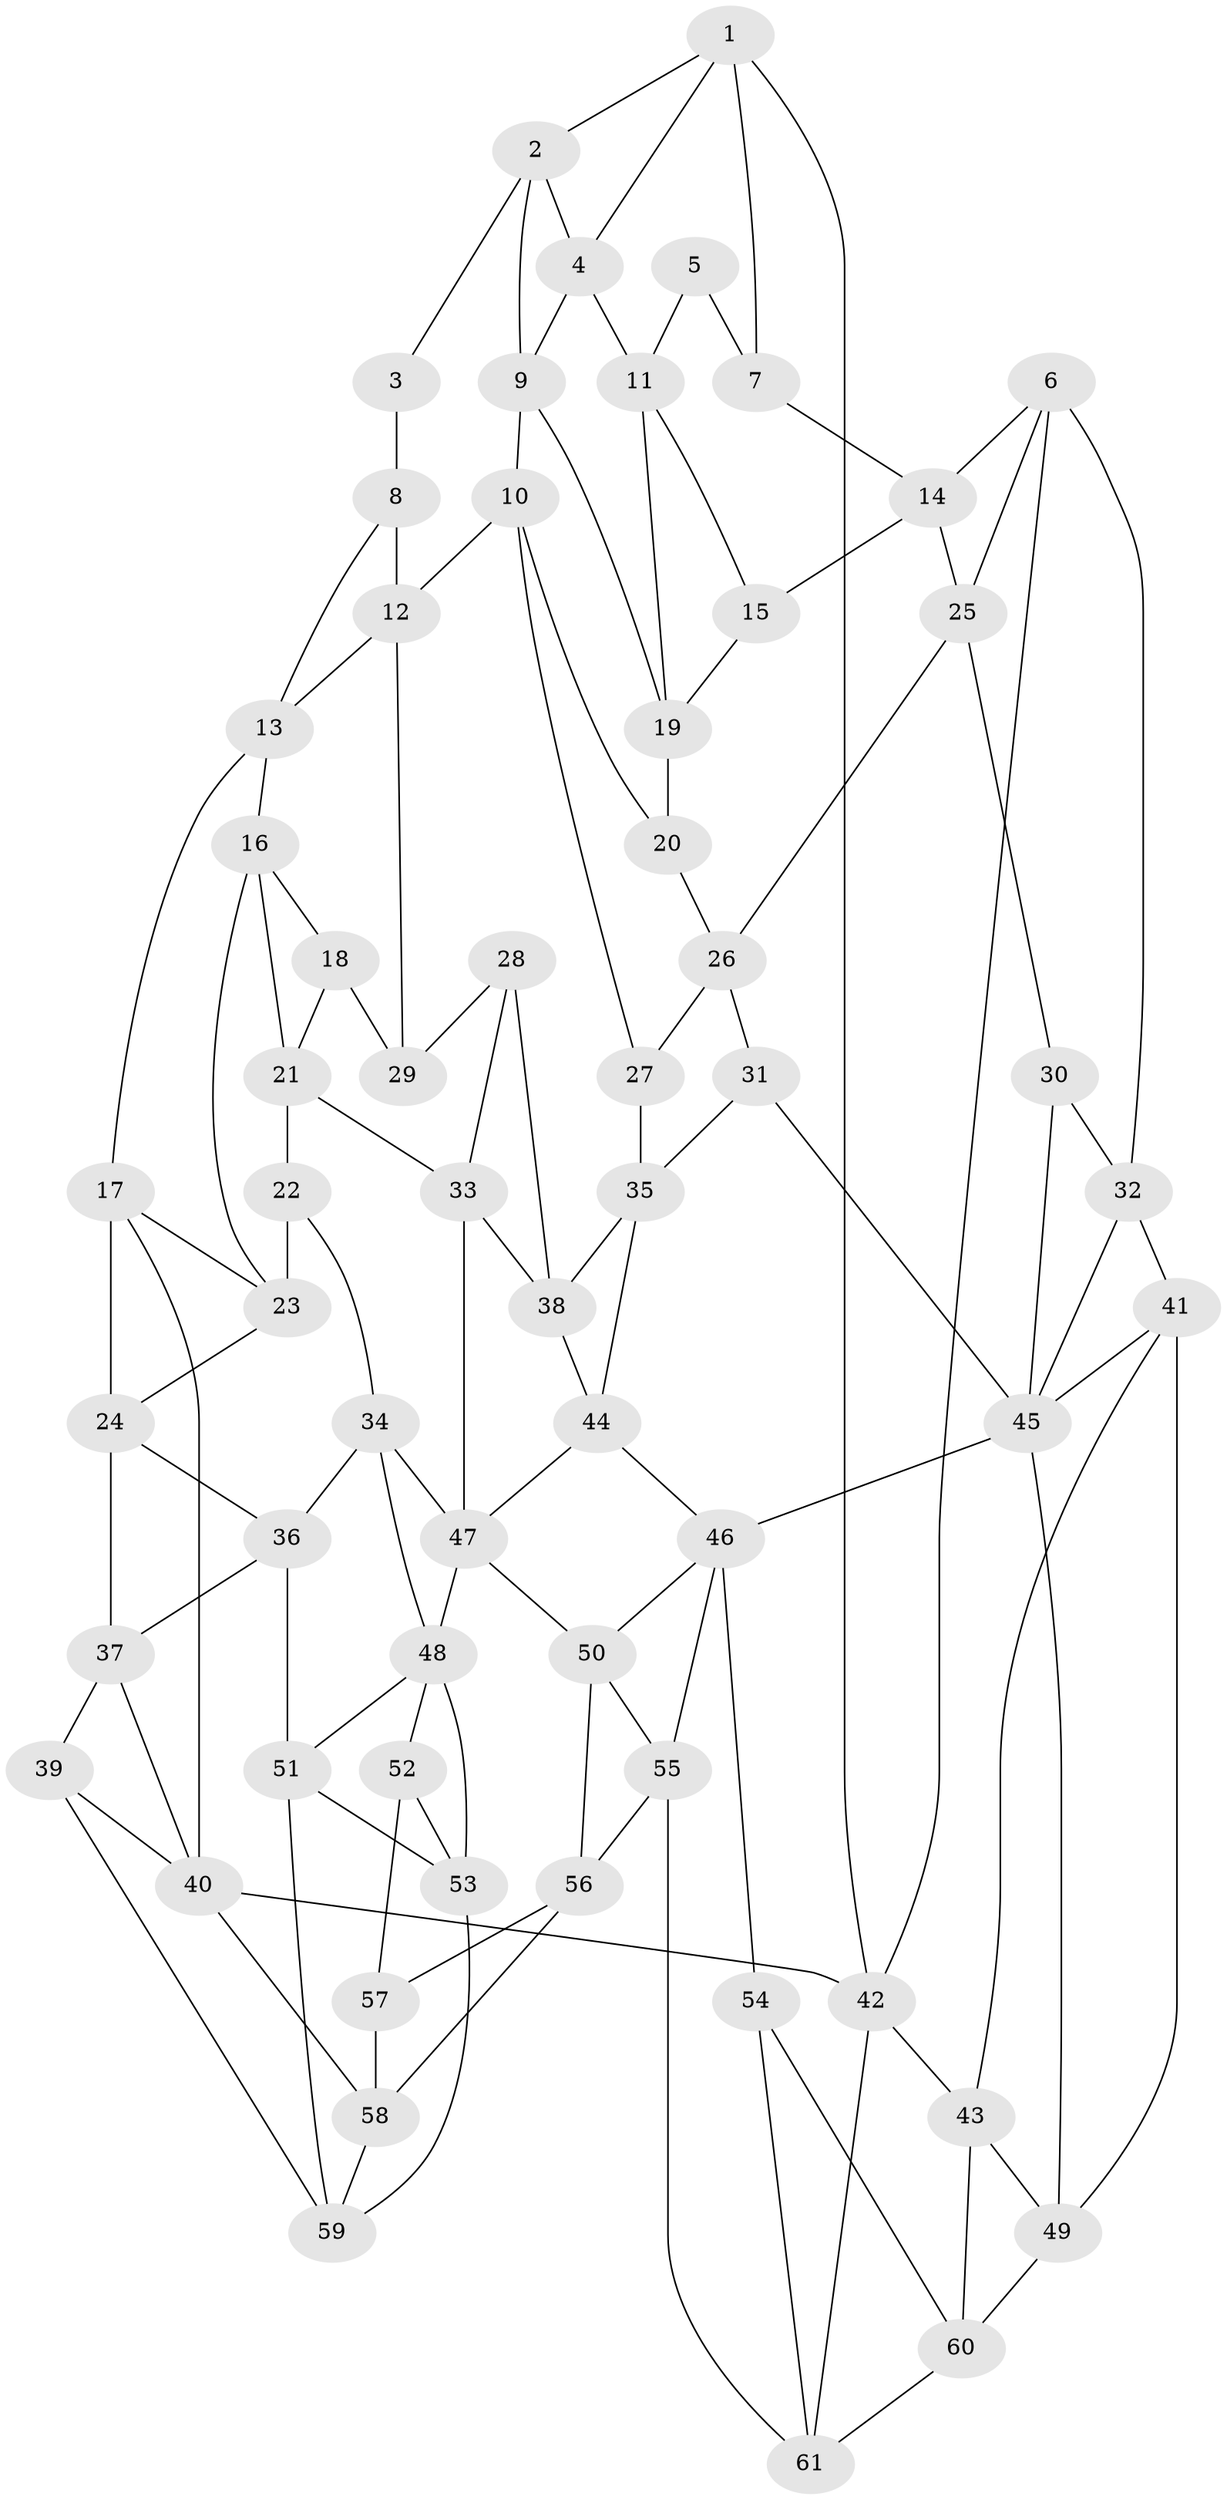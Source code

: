 // original degree distribution, {3: 0.01639344262295082, 4: 0.23770491803278687, 6: 0.22131147540983606, 5: 0.5245901639344263}
// Generated by graph-tools (version 1.1) at 2025/27/03/09/25 03:27:15]
// undirected, 61 vertices, 116 edges
graph export_dot {
graph [start="1"]
  node [color=gray90,style=filled];
  1;
  2;
  3;
  4;
  5;
  6;
  7;
  8;
  9;
  10;
  11;
  12;
  13;
  14;
  15;
  16;
  17;
  18;
  19;
  20;
  21;
  22;
  23;
  24;
  25;
  26;
  27;
  28;
  29;
  30;
  31;
  32;
  33;
  34;
  35;
  36;
  37;
  38;
  39;
  40;
  41;
  42;
  43;
  44;
  45;
  46;
  47;
  48;
  49;
  50;
  51;
  52;
  53;
  54;
  55;
  56;
  57;
  58;
  59;
  60;
  61;
  1 -- 2 [weight=1.0];
  1 -- 4 [weight=1.0];
  1 -- 7 [weight=1.0];
  1 -- 42 [weight=1.0];
  2 -- 3 [weight=1.0];
  2 -- 4 [weight=1.0];
  2 -- 9 [weight=1.0];
  3 -- 8 [weight=2.0];
  4 -- 9 [weight=1.0];
  4 -- 11 [weight=1.0];
  5 -- 7 [weight=2.0];
  5 -- 11 [weight=1.0];
  6 -- 14 [weight=1.0];
  6 -- 25 [weight=1.0];
  6 -- 32 [weight=1.0];
  6 -- 42 [weight=1.0];
  7 -- 14 [weight=1.0];
  8 -- 12 [weight=1.0];
  8 -- 13 [weight=1.0];
  9 -- 10 [weight=1.0];
  9 -- 19 [weight=1.0];
  10 -- 12 [weight=1.0];
  10 -- 20 [weight=1.0];
  10 -- 27 [weight=1.0];
  11 -- 15 [weight=1.0];
  11 -- 19 [weight=1.0];
  12 -- 13 [weight=1.0];
  12 -- 29 [weight=1.0];
  13 -- 16 [weight=1.0];
  13 -- 17 [weight=1.0];
  14 -- 15 [weight=1.0];
  14 -- 25 [weight=1.0];
  15 -- 19 [weight=1.0];
  16 -- 18 [weight=1.0];
  16 -- 21 [weight=1.0];
  16 -- 23 [weight=1.0];
  17 -- 23 [weight=1.0];
  17 -- 24 [weight=1.0];
  17 -- 40 [weight=1.0];
  18 -- 21 [weight=1.0];
  18 -- 29 [weight=2.0];
  19 -- 20 [weight=1.0];
  20 -- 26 [weight=1.0];
  21 -- 22 [weight=1.0];
  21 -- 33 [weight=1.0];
  22 -- 23 [weight=1.0];
  22 -- 34 [weight=1.0];
  23 -- 24 [weight=1.0];
  24 -- 36 [weight=1.0];
  24 -- 37 [weight=1.0];
  25 -- 26 [weight=1.0];
  25 -- 30 [weight=1.0];
  26 -- 27 [weight=1.0];
  26 -- 31 [weight=1.0];
  27 -- 35 [weight=1.0];
  28 -- 29 [weight=1.0];
  28 -- 33 [weight=1.0];
  28 -- 38 [weight=1.0];
  30 -- 32 [weight=1.0];
  30 -- 45 [weight=1.0];
  31 -- 35 [weight=1.0];
  31 -- 45 [weight=1.0];
  32 -- 41 [weight=1.0];
  32 -- 45 [weight=1.0];
  33 -- 38 [weight=1.0];
  33 -- 47 [weight=1.0];
  34 -- 36 [weight=1.0];
  34 -- 47 [weight=1.0];
  34 -- 48 [weight=1.0];
  35 -- 38 [weight=1.0];
  35 -- 44 [weight=1.0];
  36 -- 37 [weight=1.0];
  36 -- 51 [weight=1.0];
  37 -- 39 [weight=1.0];
  37 -- 40 [weight=1.0];
  38 -- 44 [weight=1.0];
  39 -- 40 [weight=1.0];
  39 -- 59 [weight=1.0];
  40 -- 42 [weight=2.0];
  40 -- 58 [weight=1.0];
  41 -- 43 [weight=1.0];
  41 -- 45 [weight=1.0];
  41 -- 49 [weight=1.0];
  42 -- 43 [weight=1.0];
  42 -- 61 [weight=1.0];
  43 -- 49 [weight=1.0];
  43 -- 60 [weight=1.0];
  44 -- 46 [weight=1.0];
  44 -- 47 [weight=1.0];
  45 -- 46 [weight=1.0];
  45 -- 49 [weight=1.0];
  46 -- 50 [weight=1.0];
  46 -- 54 [weight=2.0];
  46 -- 55 [weight=1.0];
  47 -- 48 [weight=2.0];
  47 -- 50 [weight=1.0];
  48 -- 51 [weight=1.0];
  48 -- 52 [weight=1.0];
  48 -- 53 [weight=1.0];
  49 -- 60 [weight=1.0];
  50 -- 55 [weight=1.0];
  50 -- 56 [weight=1.0];
  51 -- 53 [weight=1.0];
  51 -- 59 [weight=1.0];
  52 -- 53 [weight=1.0];
  52 -- 57 [weight=2.0];
  53 -- 59 [weight=1.0];
  54 -- 60 [weight=1.0];
  54 -- 61 [weight=1.0];
  55 -- 56 [weight=1.0];
  55 -- 61 [weight=1.0];
  56 -- 57 [weight=1.0];
  56 -- 58 [weight=1.0];
  57 -- 58 [weight=1.0];
  58 -- 59 [weight=1.0];
  60 -- 61 [weight=1.0];
}
